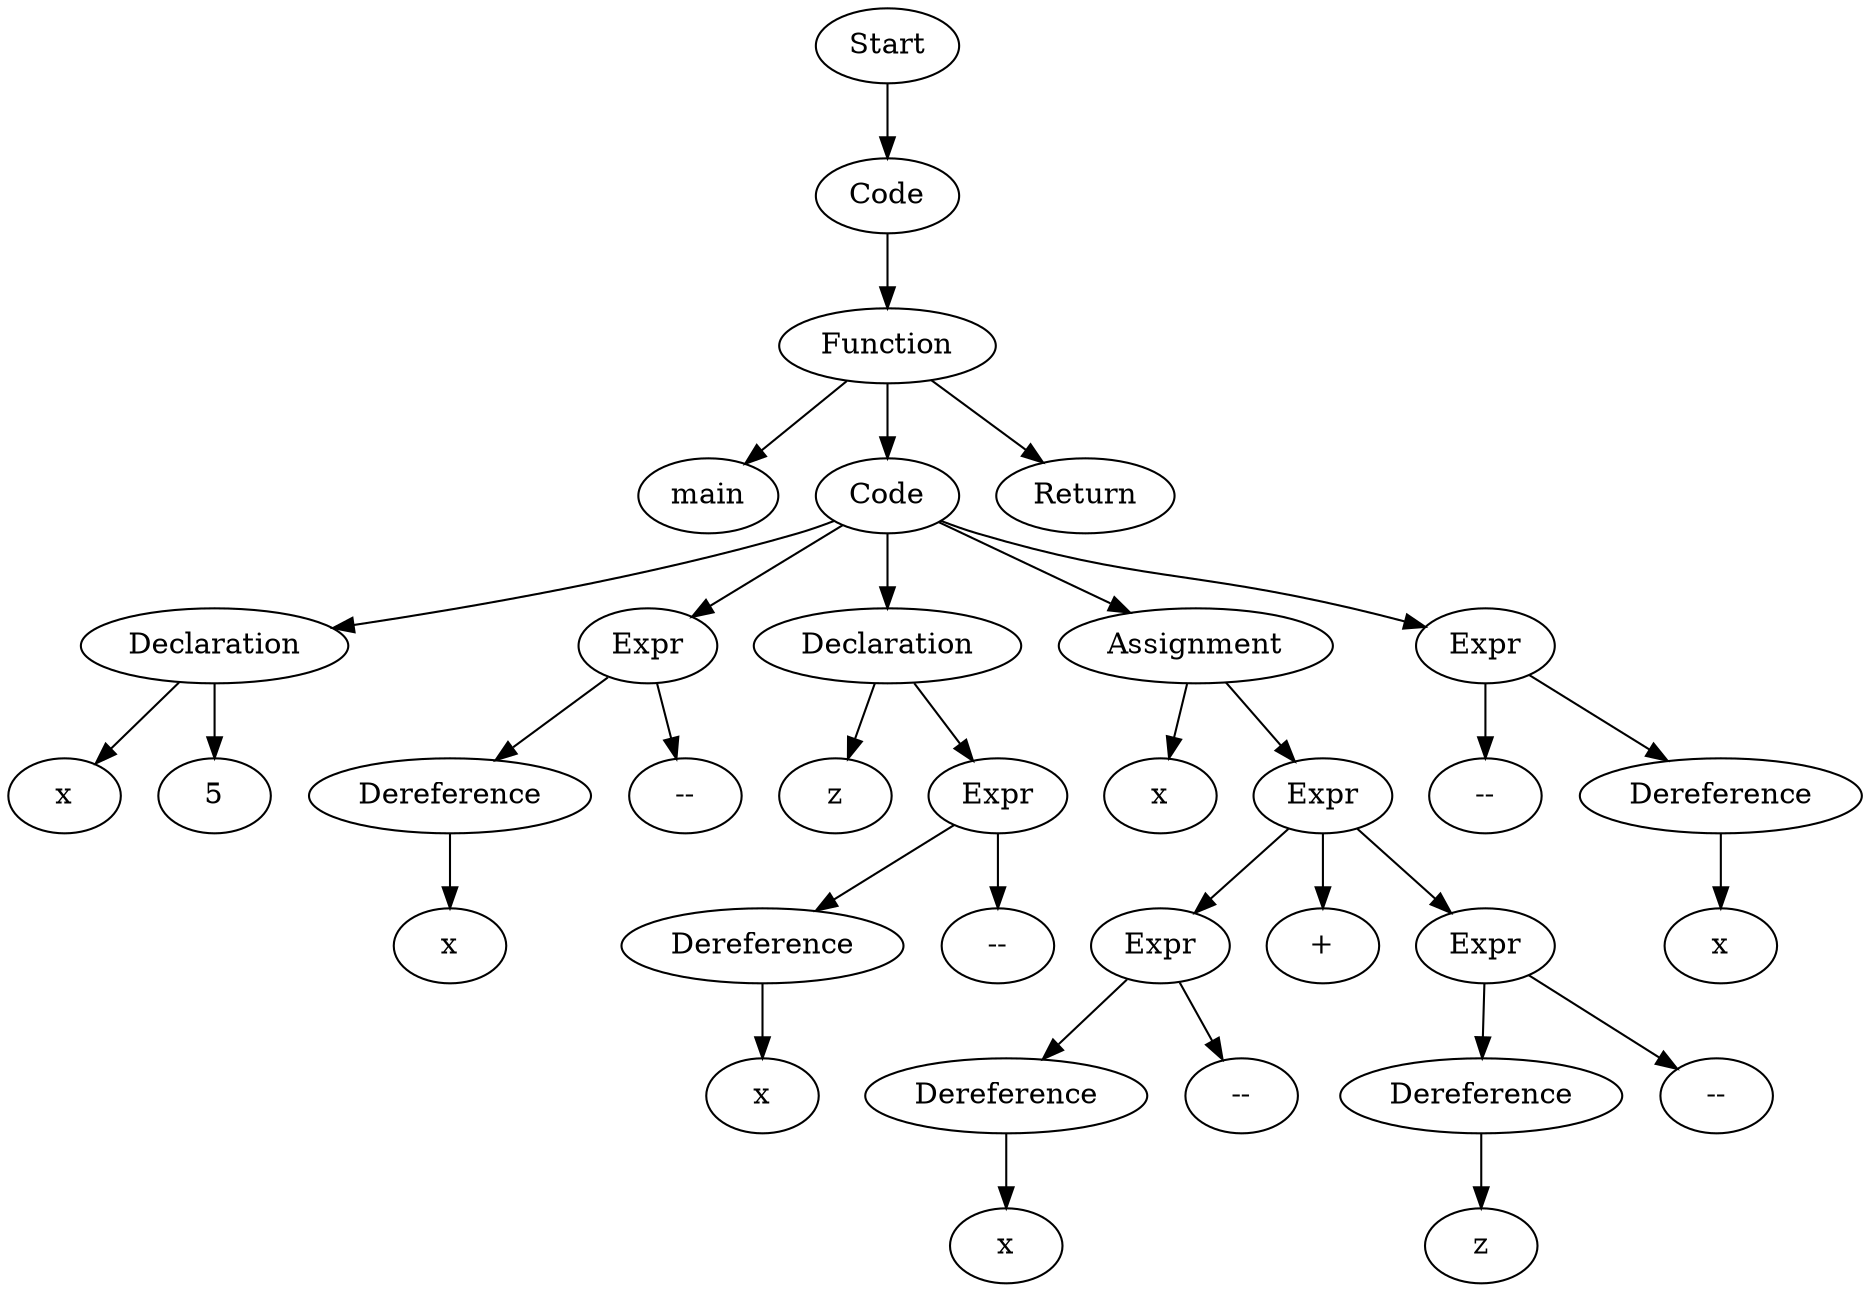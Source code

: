 digraph AST {
  "128502873116384" [label="Start"];
  "128502873116384" -> "128502873122624";
  "128502873122624" [label="Code"];
  "128502873122624" -> "128502873122144";
  "128502873122144" [label="Function"];
  "128502873122144" -> "128502873127808";
  "128502873122144" -> "128502873128144";
  "128502873122144" -> "128502873125984";
  "128502873127808" [label="main"];
  "128502873128144" [label="Code"];
  "128502873128144" -> "128502873118496";
  "128502873128144" -> "128502761438272";
  "128502873128144" -> "128502761426176";
  "128502873128144" -> "128502873196096";
  "128502873128144" -> "128502873208048";
  "128502873118496" [label="Declaration"];
  "128502873118496" -> "128502873122240";
  "128502873118496" -> "128502761438752";
  "128502873122240" [label="x"];
  "128502761438752" [label="5"];
  "128502761438272" [label="Expr"];
  "128502761438272" -> "128502873117248";
  "128502761438272" -> "128502761423536";
  "128502873117248" [label="Dereference"];
  "128502873117248" -> "128502761428384";
  "128502761428384" [label="x"];
  "128502761423536" [label="--"];
  "128502761426176" [label="Declaration"];
  "128502761426176" -> "128502873209008";
  "128502761426176" -> "128502873210400";
  "128502873209008" [label="z"];
  "128502873210400" [label="Expr"];
  "128502873210400" -> "128502873204880";
  "128502873210400" -> "128502873210112";
  "128502873204880" [label="Dereference"];
  "128502873204880" -> "128502873196288";
  "128502873196288" [label="x"];
  "128502873210112" [label="--"];
  "128502873196096" [label="Assignment"];
  "128502873196096" -> "128502873208336";
  "128502873196096" -> "128502873194656";
  "128502873208336" [label="x"];
  "128502873194656" [label="Expr"];
  "128502873194656" -> "128502873198544";
  "128502873194656" -> "128502873194944";
  "128502873194656" -> "128502873200128";
  "128502873198544" [label="Expr"];
  "128502873198544" -> "128502873195088";
  "128502873198544" -> "128502873207232";
  "128502873195088" [label="Dereference"];
  "128502873195088" -> "128502873207952";
  "128502873207952" [label="x"];
  "128502873207232" [label="--"];
  "128502873194944" [label="+"];
  "128502873200128" [label="Expr"];
  "128502873200128" -> "128502873200080";
  "128502873200128" -> "128502873202672";
  "128502873200080" [label="Dereference"];
  "128502873200080" -> "128502873196864";
  "128502873196864" [label="z"];
  "128502873202672" [label="--"];
  "128502873208048" [label="Expr"];
  "128502873208048" -> "128502873195904";
  "128502873208048" -> "128502873199888";
  "128502873195904" [label="--"];
  "128502873199888" [label="Dereference"];
  "128502873199888" -> "128502873201328";
  "128502873201328" [label="x"];
  "128502873125984" [label="Return"];
}
